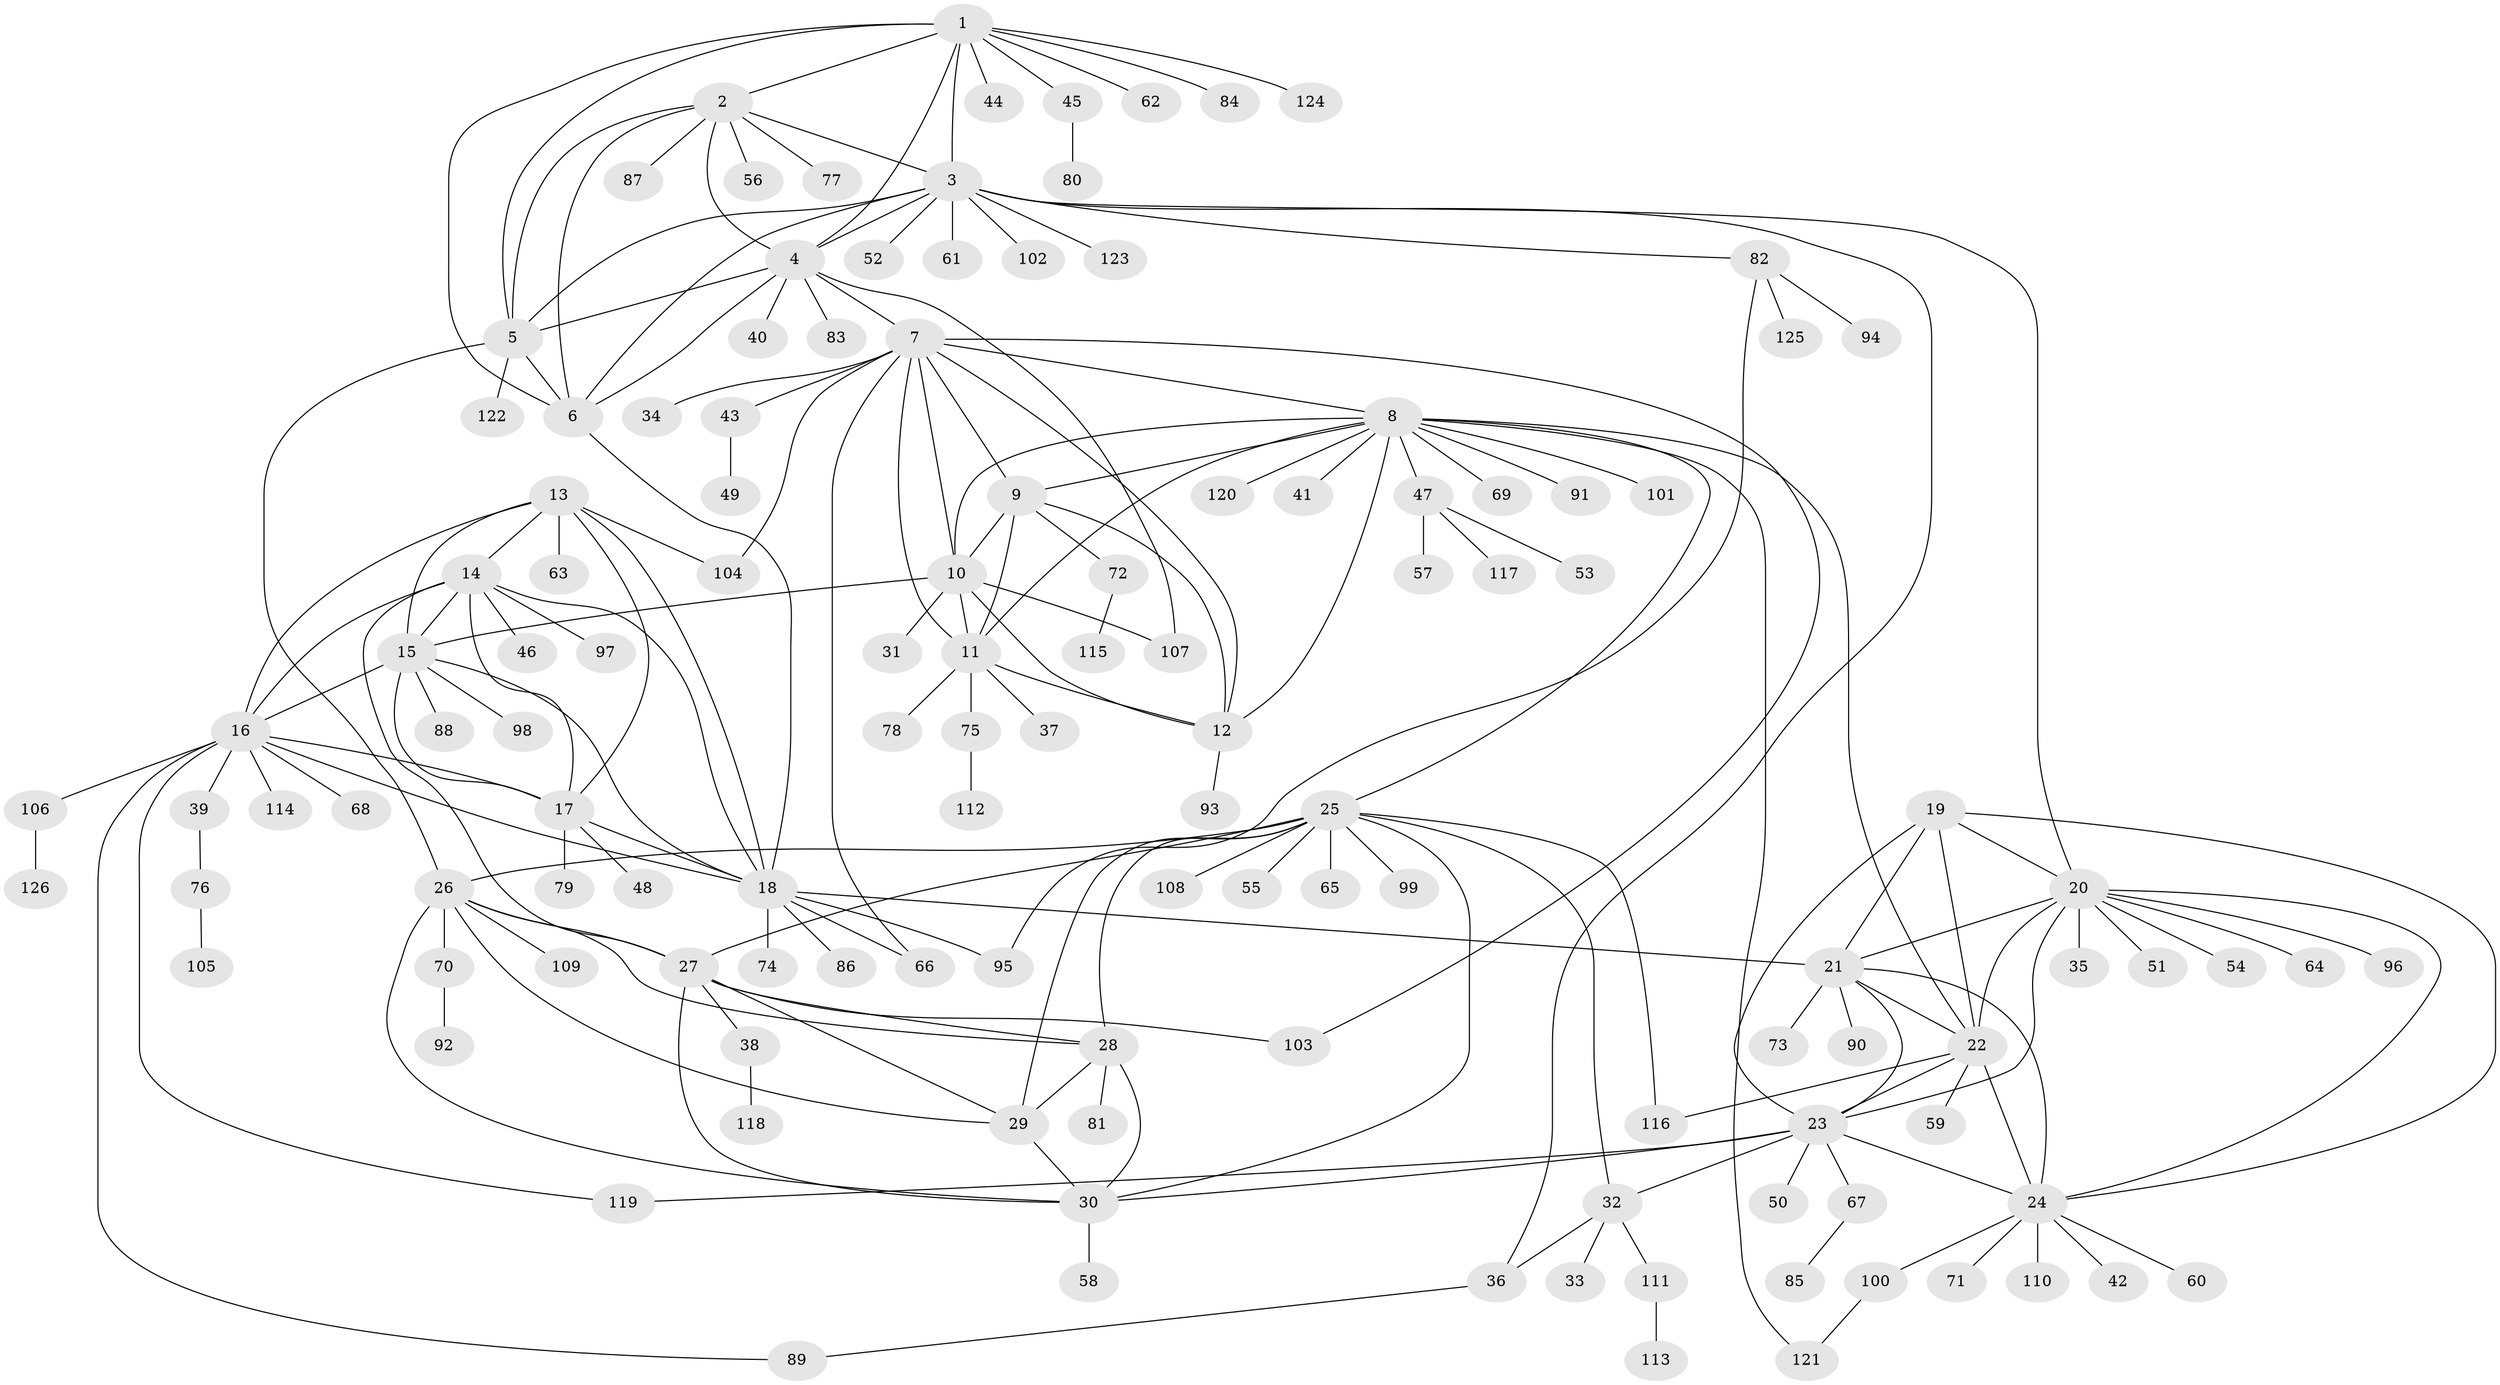 // coarse degree distribution, {9: 0.03333333333333333, 7: 0.06666666666666667, 11: 0.011111111111111112, 8: 0.011111111111111112, 6: 0.05555555555555555, 10: 0.044444444444444446, 13: 0.011111111111111112, 5: 0.03333333333333333, 3: 0.022222222222222223, 4: 0.044444444444444446, 1: 0.4888888888888889, 2: 0.17777777777777778}
// Generated by graph-tools (version 1.1) at 2025/52/03/04/25 22:52:18]
// undirected, 126 vertices, 192 edges
graph export_dot {
  node [color=gray90,style=filled];
  1;
  2;
  3;
  4;
  5;
  6;
  7;
  8;
  9;
  10;
  11;
  12;
  13;
  14;
  15;
  16;
  17;
  18;
  19;
  20;
  21;
  22;
  23;
  24;
  25;
  26;
  27;
  28;
  29;
  30;
  31;
  32;
  33;
  34;
  35;
  36;
  37;
  38;
  39;
  40;
  41;
  42;
  43;
  44;
  45;
  46;
  47;
  48;
  49;
  50;
  51;
  52;
  53;
  54;
  55;
  56;
  57;
  58;
  59;
  60;
  61;
  62;
  63;
  64;
  65;
  66;
  67;
  68;
  69;
  70;
  71;
  72;
  73;
  74;
  75;
  76;
  77;
  78;
  79;
  80;
  81;
  82;
  83;
  84;
  85;
  86;
  87;
  88;
  89;
  90;
  91;
  92;
  93;
  94;
  95;
  96;
  97;
  98;
  99;
  100;
  101;
  102;
  103;
  104;
  105;
  106;
  107;
  108;
  109;
  110;
  111;
  112;
  113;
  114;
  115;
  116;
  117;
  118;
  119;
  120;
  121;
  122;
  123;
  124;
  125;
  126;
  1 -- 2;
  1 -- 3;
  1 -- 4;
  1 -- 5;
  1 -- 6;
  1 -- 44;
  1 -- 45;
  1 -- 62;
  1 -- 84;
  1 -- 124;
  2 -- 3;
  2 -- 4;
  2 -- 5;
  2 -- 6;
  2 -- 56;
  2 -- 77;
  2 -- 87;
  3 -- 4;
  3 -- 5;
  3 -- 6;
  3 -- 20;
  3 -- 36;
  3 -- 52;
  3 -- 61;
  3 -- 82;
  3 -- 102;
  3 -- 123;
  4 -- 5;
  4 -- 6;
  4 -- 7;
  4 -- 40;
  4 -- 83;
  4 -- 107;
  5 -- 6;
  5 -- 26;
  5 -- 122;
  6 -- 18;
  7 -- 8;
  7 -- 9;
  7 -- 10;
  7 -- 11;
  7 -- 12;
  7 -- 34;
  7 -- 43;
  7 -- 66;
  7 -- 103;
  7 -- 104;
  8 -- 9;
  8 -- 10;
  8 -- 11;
  8 -- 12;
  8 -- 22;
  8 -- 25;
  8 -- 41;
  8 -- 47;
  8 -- 69;
  8 -- 91;
  8 -- 101;
  8 -- 120;
  8 -- 121;
  9 -- 10;
  9 -- 11;
  9 -- 12;
  9 -- 72;
  10 -- 11;
  10 -- 12;
  10 -- 15;
  10 -- 31;
  10 -- 107;
  11 -- 12;
  11 -- 37;
  11 -- 75;
  11 -- 78;
  12 -- 93;
  13 -- 14;
  13 -- 15;
  13 -- 16;
  13 -- 17;
  13 -- 18;
  13 -- 63;
  13 -- 104;
  14 -- 15;
  14 -- 16;
  14 -- 17;
  14 -- 18;
  14 -- 27;
  14 -- 46;
  14 -- 97;
  15 -- 16;
  15 -- 17;
  15 -- 18;
  15 -- 88;
  15 -- 98;
  16 -- 17;
  16 -- 18;
  16 -- 39;
  16 -- 68;
  16 -- 89;
  16 -- 106;
  16 -- 114;
  16 -- 119;
  17 -- 18;
  17 -- 48;
  17 -- 79;
  18 -- 21;
  18 -- 66;
  18 -- 74;
  18 -- 86;
  18 -- 95;
  19 -- 20;
  19 -- 21;
  19 -- 22;
  19 -- 23;
  19 -- 24;
  20 -- 21;
  20 -- 22;
  20 -- 23;
  20 -- 24;
  20 -- 35;
  20 -- 51;
  20 -- 54;
  20 -- 64;
  20 -- 96;
  21 -- 22;
  21 -- 23;
  21 -- 24;
  21 -- 73;
  21 -- 90;
  22 -- 23;
  22 -- 24;
  22 -- 59;
  22 -- 116;
  23 -- 24;
  23 -- 30;
  23 -- 32;
  23 -- 50;
  23 -- 67;
  23 -- 119;
  24 -- 42;
  24 -- 60;
  24 -- 71;
  24 -- 100;
  24 -- 110;
  25 -- 26;
  25 -- 27;
  25 -- 28;
  25 -- 29;
  25 -- 30;
  25 -- 32;
  25 -- 55;
  25 -- 65;
  25 -- 99;
  25 -- 108;
  25 -- 116;
  26 -- 27;
  26 -- 28;
  26 -- 29;
  26 -- 30;
  26 -- 70;
  26 -- 109;
  27 -- 28;
  27 -- 29;
  27 -- 30;
  27 -- 38;
  27 -- 103;
  28 -- 29;
  28 -- 30;
  28 -- 81;
  29 -- 30;
  30 -- 58;
  32 -- 33;
  32 -- 36;
  32 -- 111;
  36 -- 89;
  38 -- 118;
  39 -- 76;
  43 -- 49;
  45 -- 80;
  47 -- 53;
  47 -- 57;
  47 -- 117;
  67 -- 85;
  70 -- 92;
  72 -- 115;
  75 -- 112;
  76 -- 105;
  82 -- 94;
  82 -- 95;
  82 -- 125;
  100 -- 121;
  106 -- 126;
  111 -- 113;
}
